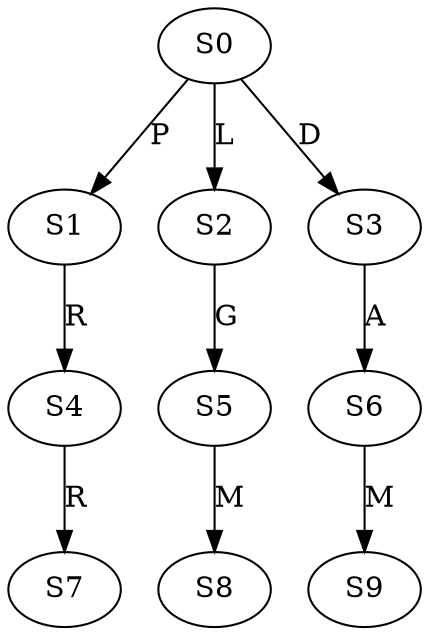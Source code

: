 strict digraph  {
	S0 -> S1 [ label = P ];
	S0 -> S2 [ label = L ];
	S0 -> S3 [ label = D ];
	S1 -> S4 [ label = R ];
	S2 -> S5 [ label = G ];
	S3 -> S6 [ label = A ];
	S4 -> S7 [ label = R ];
	S5 -> S8 [ label = M ];
	S6 -> S9 [ label = M ];
}
